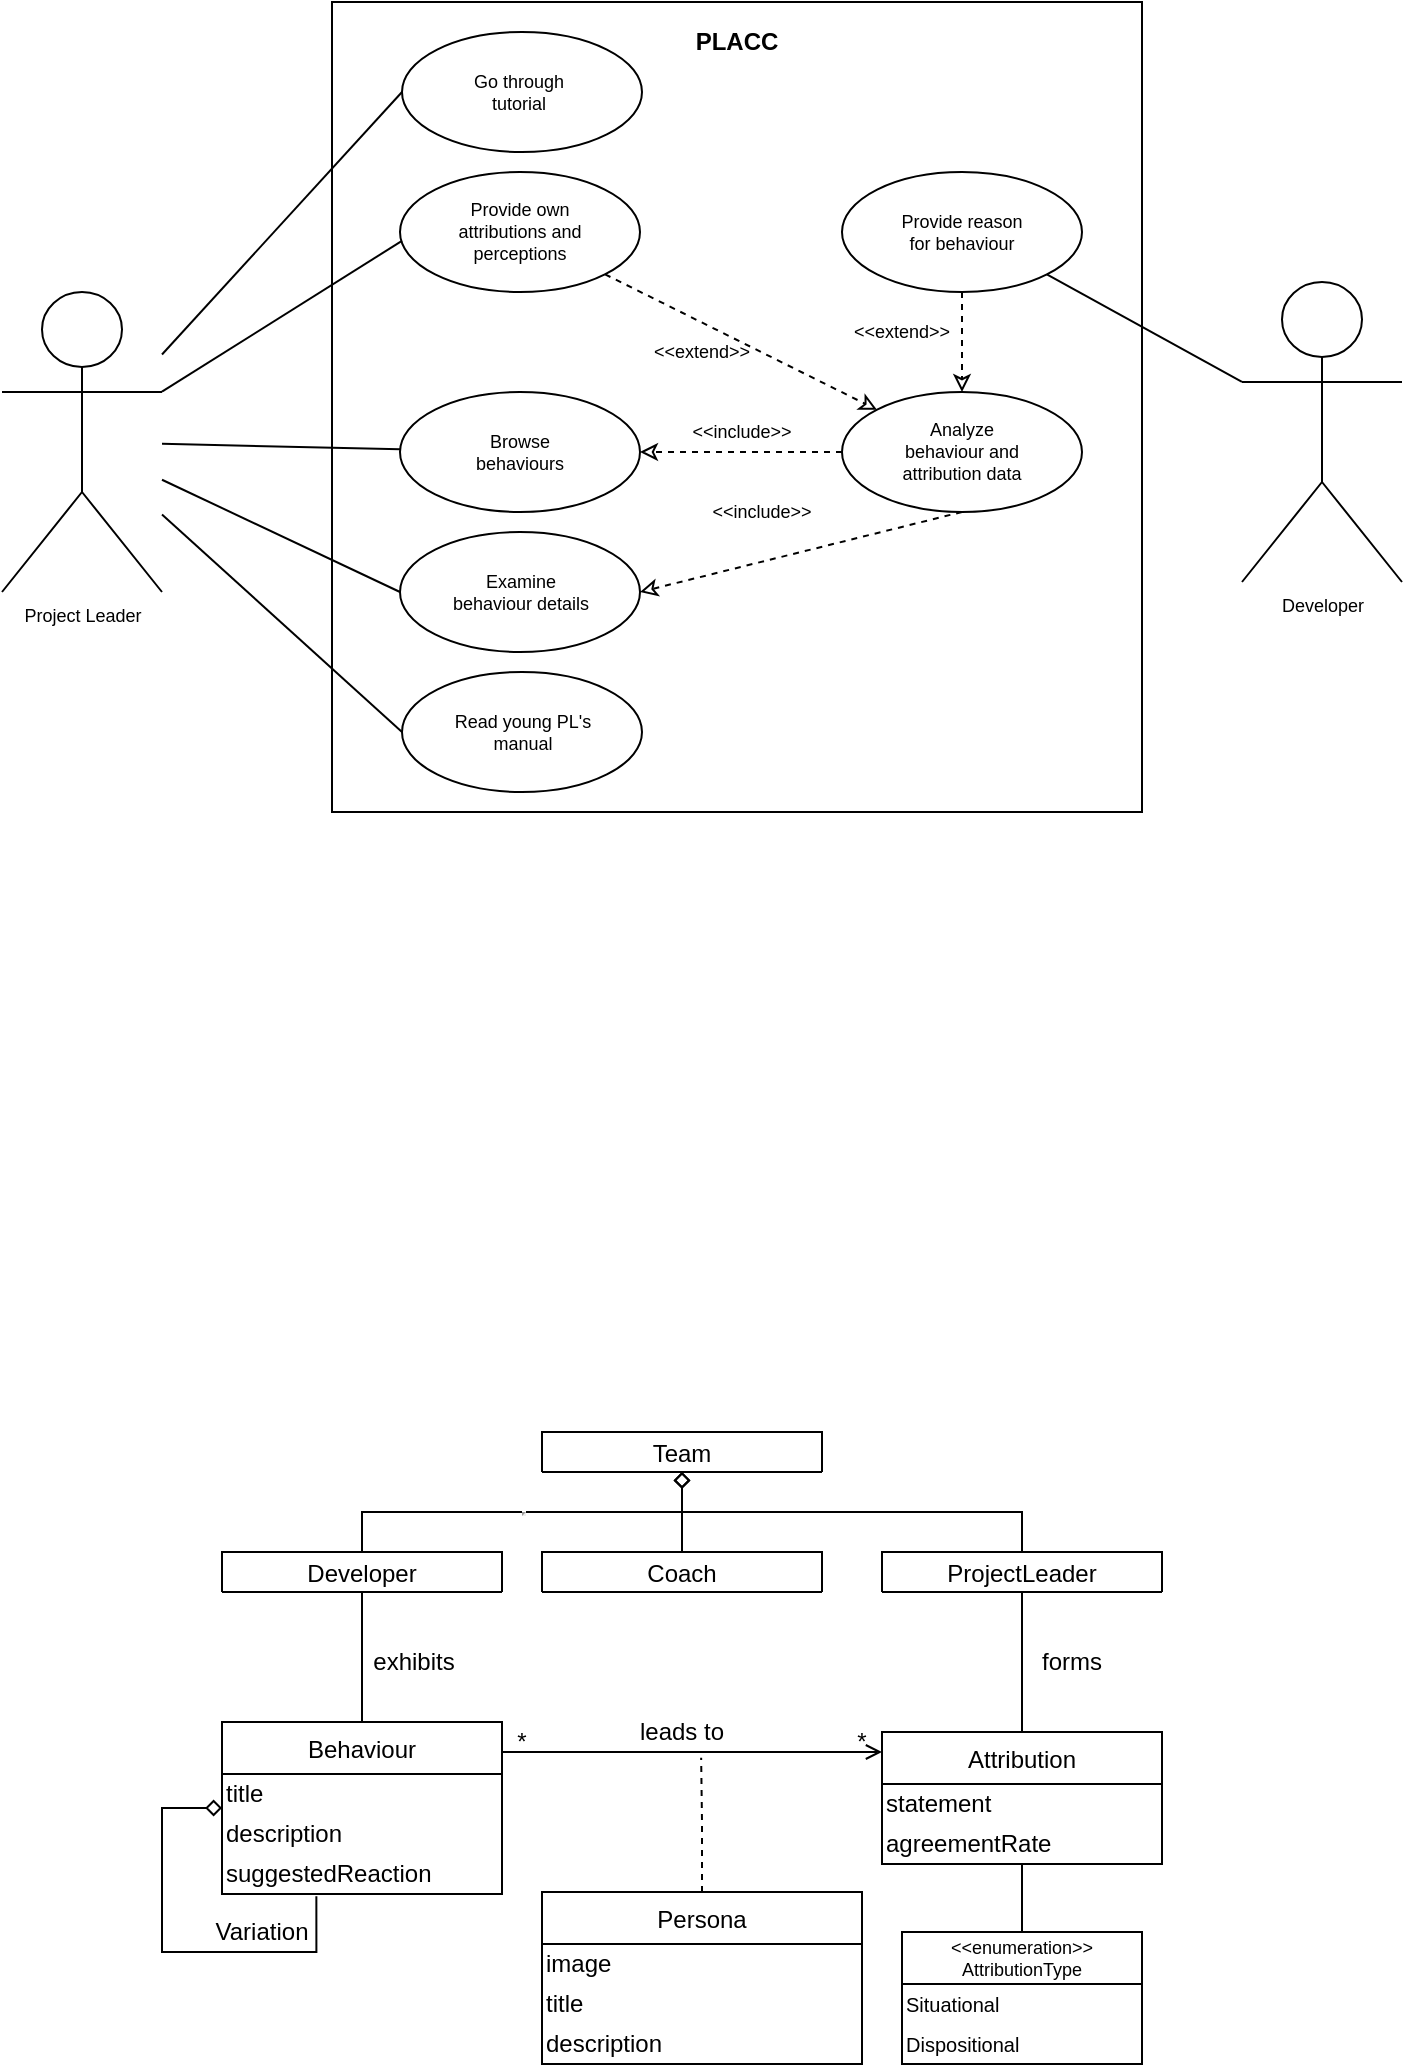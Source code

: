 <mxfile version="15.0.6" type="device"><diagram id="A0nUlRlNAo1SlPBVZg0T" name="Page-1"><mxGraphModel dx="818" dy="511" grid="1" gridSize="10" guides="1" tooltips="1" connect="1" arrows="1" fold="1" page="1" pageScale="1" pageWidth="827" pageHeight="1169" math="0" shadow="0"><root><mxCell id="0"/><mxCell id="1" parent="0"/><mxCell id="uty6NvupLxau6bc5RXUF-6" value="&lt;hr&gt;" style="edgeStyle=orthogonalEdgeStyle;rounded=0;orthogonalLoop=1;jettySize=auto;html=1;entryX=0.5;entryY=1;entryDx=0;entryDy=0;endArrow=diamond;endFill=0;exitX=0.5;exitY=0;exitDx=0;exitDy=0;" edge="1" parent="1" source="uty6NvupLxau6bc5RXUF-5" target="uty6NvupLxau6bc5RXUF-1"><mxGeometry relative="1" as="geometry"><Array as="points"><mxPoint x="260" y="870"/><mxPoint x="420" y="870"/></Array><mxPoint as="offset"/></mxGeometry></mxCell><mxCell id="uty6NvupLxau6bc5RXUF-1" value="Team" style="swimlane;fontStyle=0;childLayout=stackLayout;horizontal=1;startSize=26;horizontalStack=0;resizeParent=1;resizeParentMax=0;resizeLast=0;collapsible=1;marginBottom=0;" vertex="1" parent="1"><mxGeometry x="350" y="830" width="140" height="20" as="geometry"/></mxCell><mxCell id="uty6NvupLxau6bc5RXUF-14" style="rounded=0;orthogonalLoop=1;jettySize=auto;html=1;entryX=0.5;entryY=0;entryDx=0;entryDy=0;endArrow=none;endFill=0;startArrow=none;startFill=0;" edge="1" parent="1" source="uty6NvupLxau6bc5RXUF-5" target="uty6NvupLxau6bc5RXUF-11"><mxGeometry relative="1" as="geometry"/></mxCell><mxCell id="uty6NvupLxau6bc5RXUF-5" value="Developer" style="swimlane;fontStyle=0;childLayout=stackLayout;horizontal=1;startSize=26;horizontalStack=0;resizeParent=1;resizeParentMax=0;resizeLast=0;collapsible=1;marginBottom=0;" vertex="1" parent="1"><mxGeometry x="190" y="890" width="140" height="20" as="geometry"/></mxCell><mxCell id="uty6NvupLxau6bc5RXUF-9" style="edgeStyle=orthogonalEdgeStyle;rounded=0;orthogonalLoop=1;jettySize=auto;html=1;entryX=0.5;entryY=1;entryDx=0;entryDy=0;endArrow=diamond;endFill=0;" edge="1" parent="1" source="uty6NvupLxau6bc5RXUF-7" target="uty6NvupLxau6bc5RXUF-1"><mxGeometry relative="1" as="geometry"/></mxCell><mxCell id="uty6NvupLxau6bc5RXUF-7" value="Coach" style="swimlane;fontStyle=0;childLayout=stackLayout;horizontal=1;startSize=26;horizontalStack=0;resizeParent=1;resizeParentMax=0;resizeLast=0;collapsible=1;marginBottom=0;" vertex="1" parent="1"><mxGeometry x="350" y="890" width="140" height="20" as="geometry"/></mxCell><mxCell id="uty6NvupLxau6bc5RXUF-10" style="edgeStyle=orthogonalEdgeStyle;rounded=0;orthogonalLoop=1;jettySize=auto;html=1;endArrow=diamond;endFill=0;entryX=0.5;entryY=1;entryDx=0;entryDy=0;" edge="1" parent="1" source="uty6NvupLxau6bc5RXUF-8" target="uty6NvupLxau6bc5RXUF-1"><mxGeometry relative="1" as="geometry"><mxPoint x="390" y="850" as="targetPoint"/><Array as="points"><mxPoint x="590" y="870"/><mxPoint x="420" y="870"/></Array></mxGeometry></mxCell><mxCell id="uty6NvupLxau6bc5RXUF-17" style="edgeStyle=none;rounded=0;orthogonalLoop=1;jettySize=auto;html=1;entryX=0.5;entryY=0;entryDx=0;entryDy=0;startArrow=none;startFill=0;endArrow=none;endFill=0;" edge="1" parent="1" source="uty6NvupLxau6bc5RXUF-8" target="uty6NvupLxau6bc5RXUF-16"><mxGeometry relative="1" as="geometry"/></mxCell><mxCell id="uty6NvupLxau6bc5RXUF-8" value="ProjectLeader" style="swimlane;fontStyle=0;childLayout=stackLayout;horizontal=1;startSize=26;horizontalStack=0;resizeParent=1;resizeParentMax=0;resizeLast=0;collapsible=1;marginBottom=0;" vertex="1" parent="1"><mxGeometry x="520" y="890" width="140" height="20" as="geometry"/></mxCell><mxCell id="uty6NvupLxau6bc5RXUF-19" style="edgeStyle=none;rounded=0;orthogonalLoop=1;jettySize=auto;html=1;entryX=1;entryY=1;entryDx=0;entryDy=0;startArrow=none;startFill=0;endArrow=open;endFill=0;exitX=0;exitY=1;exitDx=0;exitDy=0;" edge="1" parent="1" source="uty6NvupLxau6bc5RXUF-22" target="uty6NvupLxau6bc5RXUF-21"><mxGeometry relative="1" as="geometry"/></mxCell><mxCell id="uty6NvupLxau6bc5RXUF-11" value="Behaviour" style="swimlane;fontStyle=0;childLayout=stackLayout;horizontal=1;startSize=26;horizontalStack=0;resizeParent=1;resizeParentMax=0;resizeLast=0;collapsible=1;marginBottom=0;align=center;" vertex="1" parent="1"><mxGeometry x="190" y="975" width="140" height="86" as="geometry"/></mxCell><mxCell id="uty6NvupLxau6bc5RXUF-34" value="title" style="text;html=1;align=left;verticalAlign=middle;resizable=0;points=[];autosize=1;strokeColor=none;fillColor=none;" vertex="1" parent="uty6NvupLxau6bc5RXUF-11"><mxGeometry y="26" width="140" height="20" as="geometry"/></mxCell><mxCell id="uty6NvupLxau6bc5RXUF-58" value="description" style="text;html=1;align=left;verticalAlign=middle;resizable=0;points=[];autosize=1;strokeColor=none;fillColor=none;" vertex="1" parent="uty6NvupLxau6bc5RXUF-11"><mxGeometry y="46" width="140" height="20" as="geometry"/></mxCell><mxCell id="uty6NvupLxau6bc5RXUF-41" value="suggestedReaction" style="text;html=1;align=left;verticalAlign=middle;resizable=0;points=[];autosize=1;strokeColor=none;fillColor=none;" vertex="1" parent="uty6NvupLxau6bc5RXUF-11"><mxGeometry y="66" width="140" height="20" as="geometry"/></mxCell><mxCell id="uty6NvupLxau6bc5RXUF-12" style="edgeStyle=orthogonalEdgeStyle;rounded=0;orthogonalLoop=1;jettySize=auto;html=1;entryX=0;entryY=0.5;entryDx=0;entryDy=0;endArrow=diamond;endFill=0;exitX=0.337;exitY=1.057;exitDx=0;exitDy=0;exitPerimeter=0;" edge="1" parent="uty6NvupLxau6bc5RXUF-11" source="uty6NvupLxau6bc5RXUF-41" target="uty6NvupLxau6bc5RXUF-11"><mxGeometry relative="1" as="geometry"><mxPoint x="70" y="115" as="sourcePoint"/><Array as="points"><mxPoint x="47" y="115"/><mxPoint x="-30" y="115"/><mxPoint x="-30" y="43"/></Array></mxGeometry></mxCell><mxCell id="uty6NvupLxau6bc5RXUF-13" value="Variation" style="text;html=1;strokeColor=none;fillColor=none;align=center;verticalAlign=middle;whiteSpace=wrap;rounded=0;" vertex="1" parent="1"><mxGeometry x="190" y="1070" width="40" height="20" as="geometry"/></mxCell><mxCell id="uty6NvupLxau6bc5RXUF-15" value="exhibits" style="text;html=1;strokeColor=none;fillColor=none;align=center;verticalAlign=middle;whiteSpace=wrap;rounded=0;" vertex="1" parent="1"><mxGeometry x="266" y="935" width="40" height="20" as="geometry"/></mxCell><mxCell id="uty6NvupLxau6bc5RXUF-43" style="edgeStyle=orthogonalEdgeStyle;rounded=0;orthogonalLoop=1;jettySize=auto;html=1;exitX=0.5;exitY=0;exitDx=0;exitDy=0;fontSize=12;startArrow=none;startFill=0;endArrow=none;endFill=0;entryX=0.5;entryY=1;entryDx=0;entryDy=0;" edge="1" parent="1" source="uty6NvupLxau6bc5RXUF-23" target="uty6NvupLxau6bc5RXUF-40"><mxGeometry relative="1" as="geometry"><mxPoint x="590.28" y="1065.94" as="targetPoint"/><Array as="points"/></mxGeometry></mxCell><mxCell id="uty6NvupLxau6bc5RXUF-16" value="Attribution" style="swimlane;fontStyle=0;childLayout=stackLayout;horizontal=1;startSize=26;horizontalStack=0;resizeParent=1;resizeParentMax=0;resizeLast=0;collapsible=1;marginBottom=0;" vertex="1" parent="1"><mxGeometry x="520" y="980" width="140" height="66" as="geometry"/></mxCell><mxCell id="uty6NvupLxau6bc5RXUF-42" value="statement" style="text;html=1;align=left;verticalAlign=middle;resizable=0;points=[];autosize=1;strokeColor=none;fillColor=none;fontSize=12;" vertex="1" parent="uty6NvupLxau6bc5RXUF-16"><mxGeometry y="26" width="140" height="20" as="geometry"/></mxCell><mxCell id="uty6NvupLxau6bc5RXUF-40" value="agreementRate" style="text;html=1;strokeColor=none;fillColor=none;align=left;verticalAlign=middle;whiteSpace=wrap;rounded=0;fontSize=12;" vertex="1" parent="uty6NvupLxau6bc5RXUF-16"><mxGeometry y="46" width="140" height="20" as="geometry"/></mxCell><mxCell id="uty6NvupLxau6bc5RXUF-18" value="forms" style="text;html=1;strokeColor=none;fillColor=none;align=center;verticalAlign=middle;whiteSpace=wrap;rounded=0;" vertex="1" parent="1"><mxGeometry x="595" y="935" width="40" height="20" as="geometry"/></mxCell><mxCell id="uty6NvupLxau6bc5RXUF-20" value="leads to" style="text;html=1;strokeColor=none;fillColor=none;align=center;verticalAlign=middle;whiteSpace=wrap;rounded=0;" vertex="1" parent="1"><mxGeometry x="392" y="970" width="56" height="20" as="geometry"/></mxCell><mxCell id="uty6NvupLxau6bc5RXUF-21" value="*" style="text;html=1;strokeColor=none;fillColor=none;align=center;verticalAlign=middle;whiteSpace=wrap;rounded=0;" vertex="1" parent="1"><mxGeometry x="500" y="980" width="20" height="10" as="geometry"/></mxCell><mxCell id="uty6NvupLxau6bc5RXUF-22" value="*" style="text;html=1;strokeColor=none;fillColor=none;align=center;verticalAlign=middle;whiteSpace=wrap;rounded=0;" vertex="1" parent="1"><mxGeometry x="330" y="980" width="20" height="10" as="geometry"/></mxCell><mxCell id="uty6NvupLxau6bc5RXUF-23" value="&lt;&lt;enumeration&gt;&gt;&#10;AttributionType" style="swimlane;fontStyle=0;childLayout=stackLayout;horizontal=1;startSize=26;horizontalStack=0;resizeParent=1;resizeParentMax=0;resizeLast=0;collapsible=1;marginBottom=0;fontSize=9;" vertex="1" parent="1"><mxGeometry x="530" y="1080" width="120" height="66" as="geometry"/></mxCell><mxCell id="uty6NvupLxau6bc5RXUF-28" value="Situational" style="text;html=1;strokeColor=none;fillColor=none;align=left;verticalAlign=middle;whiteSpace=wrap;rounded=0;fontSize=10;" vertex="1" parent="uty6NvupLxau6bc5RXUF-23"><mxGeometry y="26" width="120" height="20" as="geometry"/></mxCell><mxCell id="uty6NvupLxau6bc5RXUF-27" value="Dispositional" style="text;html=1;strokeColor=none;fillColor=none;align=left;verticalAlign=middle;whiteSpace=wrap;rounded=0;fontSize=10;" vertex="1" parent="uty6NvupLxau6bc5RXUF-23"><mxGeometry y="46" width="120" height="20" as="geometry"/></mxCell><mxCell id="uty6NvupLxau6bc5RXUF-55" style="edgeStyle=orthogonalEdgeStyle;rounded=0;orthogonalLoop=1;jettySize=auto;html=1;entryX=0.671;entryY=1.141;entryDx=0;entryDy=0;entryPerimeter=0;fontSize=12;startArrow=none;startFill=0;endArrow=none;endFill=0;dashed=1;" edge="1" parent="1" source="uty6NvupLxau6bc5RXUF-46" target="uty6NvupLxau6bc5RXUF-20"><mxGeometry relative="1" as="geometry"/></mxCell><mxCell id="uty6NvupLxau6bc5RXUF-46" value="Persona" style="swimlane;fontStyle=0;childLayout=stackLayout;horizontal=1;startSize=26;horizontalStack=0;resizeParent=1;resizeParentMax=0;resizeLast=0;collapsible=1;marginBottom=0;" vertex="1" parent="1"><mxGeometry x="350" y="1060" width="160" height="86" as="geometry"/></mxCell><mxCell id="uty6NvupLxau6bc5RXUF-56" value="image" style="text;html=1;align=left;verticalAlign=middle;resizable=0;points=[];autosize=1;strokeColor=none;fillColor=none;fontSize=12;" vertex="1" parent="uty6NvupLxau6bc5RXUF-46"><mxGeometry y="26" width="160" height="20" as="geometry"/></mxCell><mxCell id="uty6NvupLxau6bc5RXUF-47" value="title" style="text;html=1;align=left;verticalAlign=middle;resizable=0;points=[];autosize=1;strokeColor=none;fillColor=none;fontSize=12;" vertex="1" parent="uty6NvupLxau6bc5RXUF-46"><mxGeometry y="46" width="160" height="20" as="geometry"/></mxCell><mxCell id="uty6NvupLxau6bc5RXUF-48" value="description" style="text;html=1;align=left;verticalAlign=middle;resizable=0;points=[];autosize=1;strokeColor=none;fillColor=none;" vertex="1" parent="uty6NvupLxau6bc5RXUF-46"><mxGeometry y="66" width="160" height="20" as="geometry"/></mxCell><mxCell id="uty6NvupLxau6bc5RXUF-60" value="Project Leader" style="shape=umlActor;verticalLabelPosition=bottom;verticalAlign=top;html=1;outlineConnect=0;fontSize=9;" vertex="1" parent="1"><mxGeometry x="80" y="260" width="80" height="150" as="geometry"/></mxCell><mxCell id="uty6NvupLxau6bc5RXUF-61" value="" style="whiteSpace=wrap;html=1;aspect=fixed;fontSize=9;align=left;" vertex="1" parent="1"><mxGeometry x="245" y="115" width="405" height="405" as="geometry"/></mxCell><mxCell id="uty6NvupLxau6bc5RXUF-86" style="edgeStyle=none;rounded=0;orthogonalLoop=1;jettySize=auto;html=1;fontSize=9;startArrow=none;startFill=0;endArrow=classic;endFill=0;dashed=1;" edge="1" parent="1" source="uty6NvupLxau6bc5RXUF-62" target="uty6NvupLxau6bc5RXUF-80"><mxGeometry relative="1" as="geometry"/></mxCell><mxCell id="uty6NvupLxau6bc5RXUF-62" value="" style="ellipse;whiteSpace=wrap;html=1;fontSize=9;align=left;" vertex="1" parent="1"><mxGeometry x="279" y="200" width="120" height="60" as="geometry"/></mxCell><mxCell id="uty6NvupLxau6bc5RXUF-63" value="" style="ellipse;whiteSpace=wrap;html=1;fontSize=9;align=left;" vertex="1" parent="1"><mxGeometry x="279" y="310" width="120" height="60" as="geometry"/></mxCell><mxCell id="uty6NvupLxau6bc5RXUF-64" value="" style="ellipse;whiteSpace=wrap;html=1;fontSize=9;align=left;" vertex="1" parent="1"><mxGeometry x="279" y="380" width="120" height="60" as="geometry"/></mxCell><mxCell id="uty6NvupLxau6bc5RXUF-65" value="Browse behaviours" style="text;html=1;strokeColor=none;fillColor=none;align=center;verticalAlign=middle;whiteSpace=wrap;rounded=0;fontSize=9;" vertex="1" parent="1"><mxGeometry x="304" y="330" width="70" height="20" as="geometry"/></mxCell><mxCell id="uty6NvupLxau6bc5RXUF-66" value="Examine behaviour details" style="text;html=1;strokeColor=none;fillColor=none;align=center;verticalAlign=middle;whiteSpace=wrap;rounded=0;fontSize=9;" vertex="1" parent="1"><mxGeometry x="303.5" y="400" width="71" height="20" as="geometry"/></mxCell><mxCell id="uty6NvupLxau6bc5RXUF-67" value="Provide own attributions and perceptions" style="text;html=1;strokeColor=none;fillColor=none;align=center;verticalAlign=middle;whiteSpace=wrap;rounded=0;fontSize=9;" vertex="1" parent="1"><mxGeometry x="304" y="220" width="70" height="20" as="geometry"/></mxCell><mxCell id="uty6NvupLxau6bc5RXUF-68" style="rounded=0;orthogonalLoop=1;jettySize=auto;html=1;fontSize=9;startArrow=none;startFill=0;endArrow=none;endFill=0;entryX=0.008;entryY=0.574;entryDx=0;entryDy=0;entryPerimeter=0;" edge="1" parent="1" source="uty6NvupLxau6bc5RXUF-60" target="uty6NvupLxau6bc5RXUF-62"><mxGeometry relative="1" as="geometry"><mxPoint x="170" y="370" as="sourcePoint"/><mxPoint x="269.24" y="270" as="targetPoint"/></mxGeometry></mxCell><mxCell id="uty6NvupLxau6bc5RXUF-69" style="rounded=0;orthogonalLoop=1;jettySize=auto;html=1;fontSize=9;startArrow=none;startFill=0;endArrow=none;endFill=0;" edge="1" parent="1" source="uty6NvupLxau6bc5RXUF-60" target="uty6NvupLxau6bc5RXUF-63"><mxGeometry relative="1" as="geometry"><mxPoint x="170" y="390" as="sourcePoint"/><mxPoint x="430" y="350" as="targetPoint"/></mxGeometry></mxCell><mxCell id="uty6NvupLxau6bc5RXUF-70" style="rounded=0;orthogonalLoop=1;jettySize=auto;html=1;fontSize=9;startArrow=none;startFill=0;endArrow=none;endFill=0;entryX=0;entryY=0.5;entryDx=0;entryDy=0;" edge="1" parent="1" source="uty6NvupLxau6bc5RXUF-60" target="uty6NvupLxau6bc5RXUF-64"><mxGeometry relative="1" as="geometry"><mxPoint x="170" y="400" as="sourcePoint"/><mxPoint x="310" y="424" as="targetPoint"/></mxGeometry></mxCell><mxCell id="uty6NvupLxau6bc5RXUF-71" value="PLACC" style="text;html=1;strokeColor=none;fillColor=none;align=center;verticalAlign=middle;whiteSpace=wrap;rounded=0;fontSize=12;fontStyle=1" vertex="1" parent="1"><mxGeometry x="420" y="120" width="55" height="30" as="geometry"/></mxCell><mxCell id="uty6NvupLxau6bc5RXUF-88" style="edgeStyle=none;rounded=0;orthogonalLoop=1;jettySize=auto;html=1;exitX=0;exitY=0.5;exitDx=0;exitDy=0;entryX=1;entryY=0.5;entryDx=0;entryDy=0;dashed=1;fontSize=9;startArrow=none;startFill=0;endArrow=classic;endFill=0;" edge="1" parent="1" source="uty6NvupLxau6bc5RXUF-80" target="uty6NvupLxau6bc5RXUF-63"><mxGeometry relative="1" as="geometry"/></mxCell><mxCell id="uty6NvupLxau6bc5RXUF-80" value="" style="ellipse;whiteSpace=wrap;html=1;fontSize=9;align=left;" vertex="1" parent="1"><mxGeometry x="500" y="310" width="120" height="60" as="geometry"/></mxCell><mxCell id="uty6NvupLxau6bc5RXUF-81" value="Analyze behaviour and attribution data" style="text;html=1;strokeColor=none;fillColor=none;align=center;verticalAlign=middle;whiteSpace=wrap;rounded=0;fontSize=9;" vertex="1" parent="1"><mxGeometry x="525" y="330" width="70" height="20" as="geometry"/></mxCell><mxCell id="uty6NvupLxau6bc5RXUF-87" style="edgeStyle=none;rounded=0;orthogonalLoop=1;jettySize=auto;html=1;exitX=0.5;exitY=1;exitDx=0;exitDy=0;entryX=0.5;entryY=0;entryDx=0;entryDy=0;dashed=1;fontSize=9;startArrow=none;startFill=0;endArrow=classic;endFill=0;" edge="1" parent="1" source="uty6NvupLxau6bc5RXUF-82" target="uty6NvupLxau6bc5RXUF-80"><mxGeometry relative="1" as="geometry"/></mxCell><mxCell id="uty6NvupLxau6bc5RXUF-82" value="" style="ellipse;whiteSpace=wrap;html=1;fontSize=9;align=left;" vertex="1" parent="1"><mxGeometry x="500" y="200" width="120" height="60" as="geometry"/></mxCell><mxCell id="uty6NvupLxau6bc5RXUF-83" value="Provide reason for behaviour" style="text;html=1;strokeColor=none;fillColor=none;align=center;verticalAlign=middle;whiteSpace=wrap;rounded=0;fontSize=9;" vertex="1" parent="1"><mxGeometry x="525" y="220" width="70" height="20" as="geometry"/></mxCell><mxCell id="uty6NvupLxau6bc5RXUF-85" style="edgeStyle=none;rounded=0;orthogonalLoop=1;jettySize=auto;html=1;fontSize=9;startArrow=none;startFill=0;endArrow=none;endFill=0;entryX=1;entryY=1;entryDx=0;entryDy=0;exitX=0;exitY=0.333;exitDx=0;exitDy=0;exitPerimeter=0;" edge="1" parent="1" source="uty6NvupLxau6bc5RXUF-84" target="uty6NvupLxau6bc5RXUF-82"><mxGeometry relative="1" as="geometry"><mxPoint x="610" y="290" as="targetPoint"/></mxGeometry></mxCell><mxCell id="uty6NvupLxau6bc5RXUF-84" value="Developer" style="shape=umlActor;verticalLabelPosition=bottom;verticalAlign=top;html=1;outlineConnect=0;fontSize=9;" vertex="1" parent="1"><mxGeometry x="700" y="255" width="80" height="150" as="geometry"/></mxCell><mxCell id="uty6NvupLxau6bc5RXUF-89" value="&amp;lt;&amp;lt;extend&amp;gt;&amp;gt;" style="text;html=1;strokeColor=none;fillColor=none;align=center;verticalAlign=middle;whiteSpace=wrap;rounded=0;fontSize=9;" vertex="1" parent="1"><mxGeometry x="410" y="280" width="40" height="20" as="geometry"/></mxCell><mxCell id="uty6NvupLxau6bc5RXUF-90" value="&amp;lt;&amp;lt;extend&amp;gt;&amp;gt;" style="text;html=1;strokeColor=none;fillColor=none;align=center;verticalAlign=middle;whiteSpace=wrap;rounded=0;fontSize=9;" vertex="1" parent="1"><mxGeometry x="510" y="270" width="40" height="20" as="geometry"/></mxCell><mxCell id="uty6NvupLxau6bc5RXUF-91" value="&amp;lt;&amp;lt;include&amp;gt;&amp;gt;" style="text;html=1;strokeColor=none;fillColor=none;align=center;verticalAlign=middle;whiteSpace=wrap;rounded=0;fontSize=9;" vertex="1" parent="1"><mxGeometry x="430" y="320" width="40" height="20" as="geometry"/></mxCell><mxCell id="uty6NvupLxau6bc5RXUF-92" style="edgeStyle=none;rounded=0;orthogonalLoop=1;jettySize=auto;html=1;exitX=0.5;exitY=1;exitDx=0;exitDy=0;entryX=1;entryY=0.5;entryDx=0;entryDy=0;dashed=1;fontSize=9;startArrow=none;startFill=0;endArrow=classic;endFill=0;" edge="1" parent="1" source="uty6NvupLxau6bc5RXUF-80" target="uty6NvupLxau6bc5RXUF-64"><mxGeometry relative="1" as="geometry"><mxPoint x="427.574" y="378.284" as="sourcePoint"/><mxPoint x="400" y="410.0" as="targetPoint"/></mxGeometry></mxCell><mxCell id="uty6NvupLxau6bc5RXUF-93" value="&amp;lt;&amp;lt;include&amp;gt;&amp;gt;" style="text;html=1;strokeColor=none;fillColor=none;align=center;verticalAlign=middle;whiteSpace=wrap;rounded=0;fontSize=9;" vertex="1" parent="1"><mxGeometry x="440" y="360" width="40" height="20" as="geometry"/></mxCell><mxCell id="uty6NvupLxau6bc5RXUF-96" style="edgeStyle=none;rounded=0;orthogonalLoop=1;jettySize=auto;html=1;exitX=0;exitY=0.5;exitDx=0;exitDy=0;fontSize=9;startArrow=none;startFill=0;endArrow=none;endFill=0;" edge="1" parent="1" source="uty6NvupLxau6bc5RXUF-94" target="uty6NvupLxau6bc5RXUF-60"><mxGeometry relative="1" as="geometry"/></mxCell><mxCell id="uty6NvupLxau6bc5RXUF-94" value="" style="ellipse;whiteSpace=wrap;html=1;fontSize=9;align=left;" vertex="1" parent="1"><mxGeometry x="280" y="450" width="120" height="60" as="geometry"/></mxCell><mxCell id="uty6NvupLxau6bc5RXUF-95" value="Read young PL's manual" style="text;html=1;strokeColor=none;fillColor=none;align=center;verticalAlign=middle;whiteSpace=wrap;rounded=0;fontSize=9;" vertex="1" parent="1"><mxGeometry x="304.5" y="470" width="71" height="20" as="geometry"/></mxCell><mxCell id="uty6NvupLxau6bc5RXUF-99" style="edgeStyle=none;rounded=0;orthogonalLoop=1;jettySize=auto;html=1;exitX=0;exitY=0.5;exitDx=0;exitDy=0;fontSize=9;startArrow=none;startFill=0;endArrow=none;endFill=0;" edge="1" parent="1" source="uty6NvupLxau6bc5RXUF-97" target="uty6NvupLxau6bc5RXUF-60"><mxGeometry relative="1" as="geometry"><mxPoint x="170" y="412" as="targetPoint"/></mxGeometry></mxCell><mxCell id="uty6NvupLxau6bc5RXUF-97" value="" style="ellipse;whiteSpace=wrap;html=1;fontSize=9;align=left;" vertex="1" parent="1"><mxGeometry x="280" y="130" width="120" height="60" as="geometry"/></mxCell><mxCell id="uty6NvupLxau6bc5RXUF-98" value="Go through tutorial" style="text;html=1;strokeColor=none;fillColor=none;align=center;verticalAlign=middle;whiteSpace=wrap;rounded=0;fontSize=9;" vertex="1" parent="1"><mxGeometry x="303" y="150" width="71" height="20" as="geometry"/></mxCell></root></mxGraphModel></diagram></mxfile>